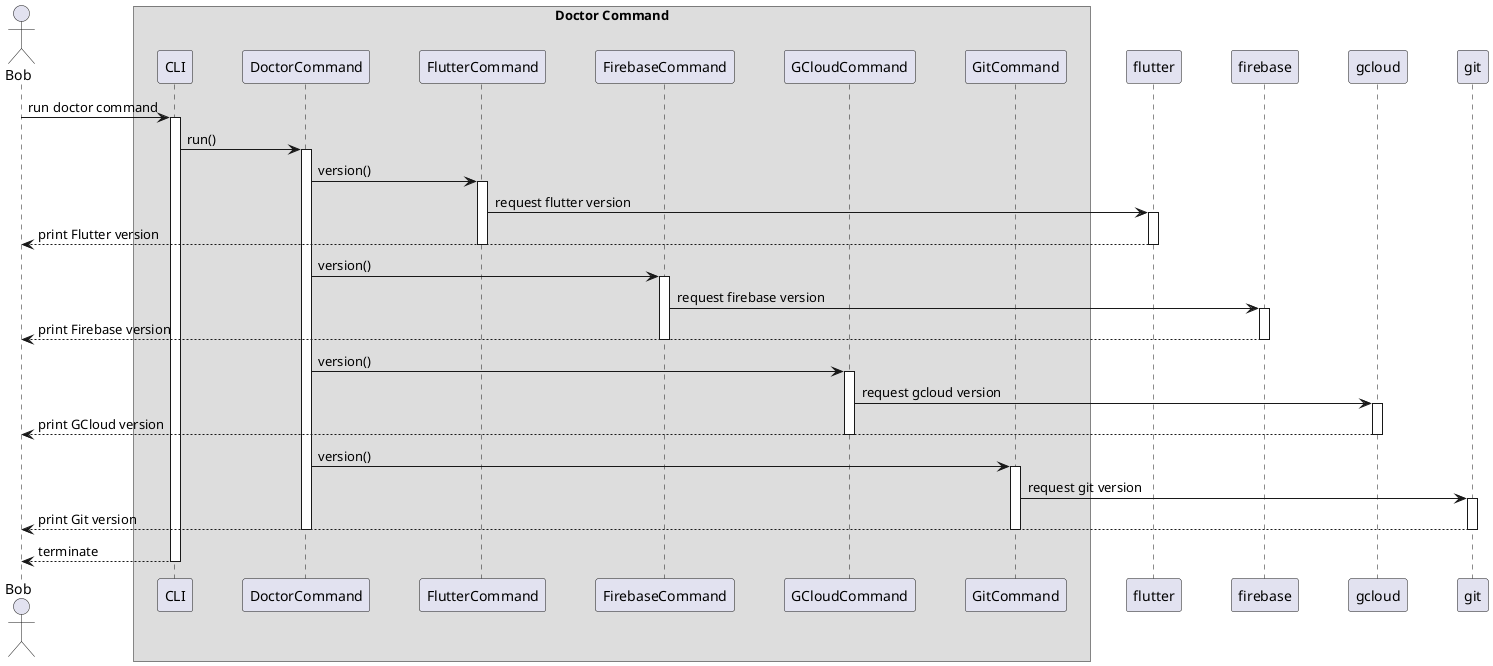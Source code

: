 @startuml doctor_command_sequence_diagram

skinparam ParticipantPadding 20
skinparam BoxPadding 10

actor Bob

box Doctor Command
    participant CLI
    participant DoctorCommand
    participant FlutterCommand
    participant FirebaseCommand
    participant GCloudCommand
    participant GitCommand
end box

participant flutter

participant firebase

participant gcloud

participant git

Bob -> CLI ++ : run doctor command
CLI -> DoctorCommand ++ : run()
DoctorCommand -> FlutterCommand ++ : version()
FlutterCommand -> flutter ++ : request flutter version
flutter --> Bob -- : print Flutter version
FlutterCommand --

DoctorCommand -> FirebaseCommand ++ : version()
FirebaseCommand -> firebase ++ : request firebase version
firebase --> Bob -- : print Firebase version
FirebaseCommand --

DoctorCommand -> GCloudCommand ++ : version()
GCloudCommand -> gcloud ++ : request gcloud version
gcloud --> Bob -- : print GCloud version
GCloudCommand --

DoctorCommand -> GitCommand ++ : version()
GitCommand -> git ++ : request git version
git --> Bob -- : print Git version
GitCommand --
DoctorCommand --
CLI --> Bob -- : terminate

@enduml
